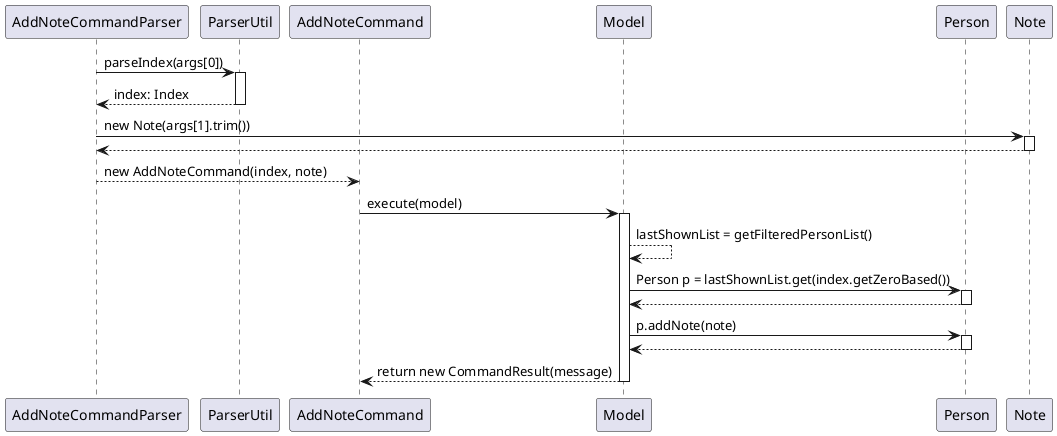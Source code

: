 @startuml

participant "AddNoteCommandParser" as Parser
participant "ParserUtil" as Util
participant "AddNoteCommand" as Command
participant "Model" as Model
participant "Person" as Person
participant "Note" as Note

Parser -> Util : parseIndex(args[0])
activate Util
Util --> Parser : index: Index
deactivate Util

Parser -> Note : new Note(args[1].trim())
activate Note
Note --> Parser
deactivate Note

Parser --> Command : new AddNoteCommand(index, note)

Command -> Model : execute(model)
activate Model

Model --> Model : lastShownList = getFilteredPersonList()

Model -> Person : Person p = lastShownList.get(index.getZeroBased())
activate Person
Person --> Model
deactivate Person

Model -> Person : p.addNote(note)
activate Person
Person --> Model
deactivate Person

Model --> Command : return new CommandResult(message)
deactivate Model

@enduml
